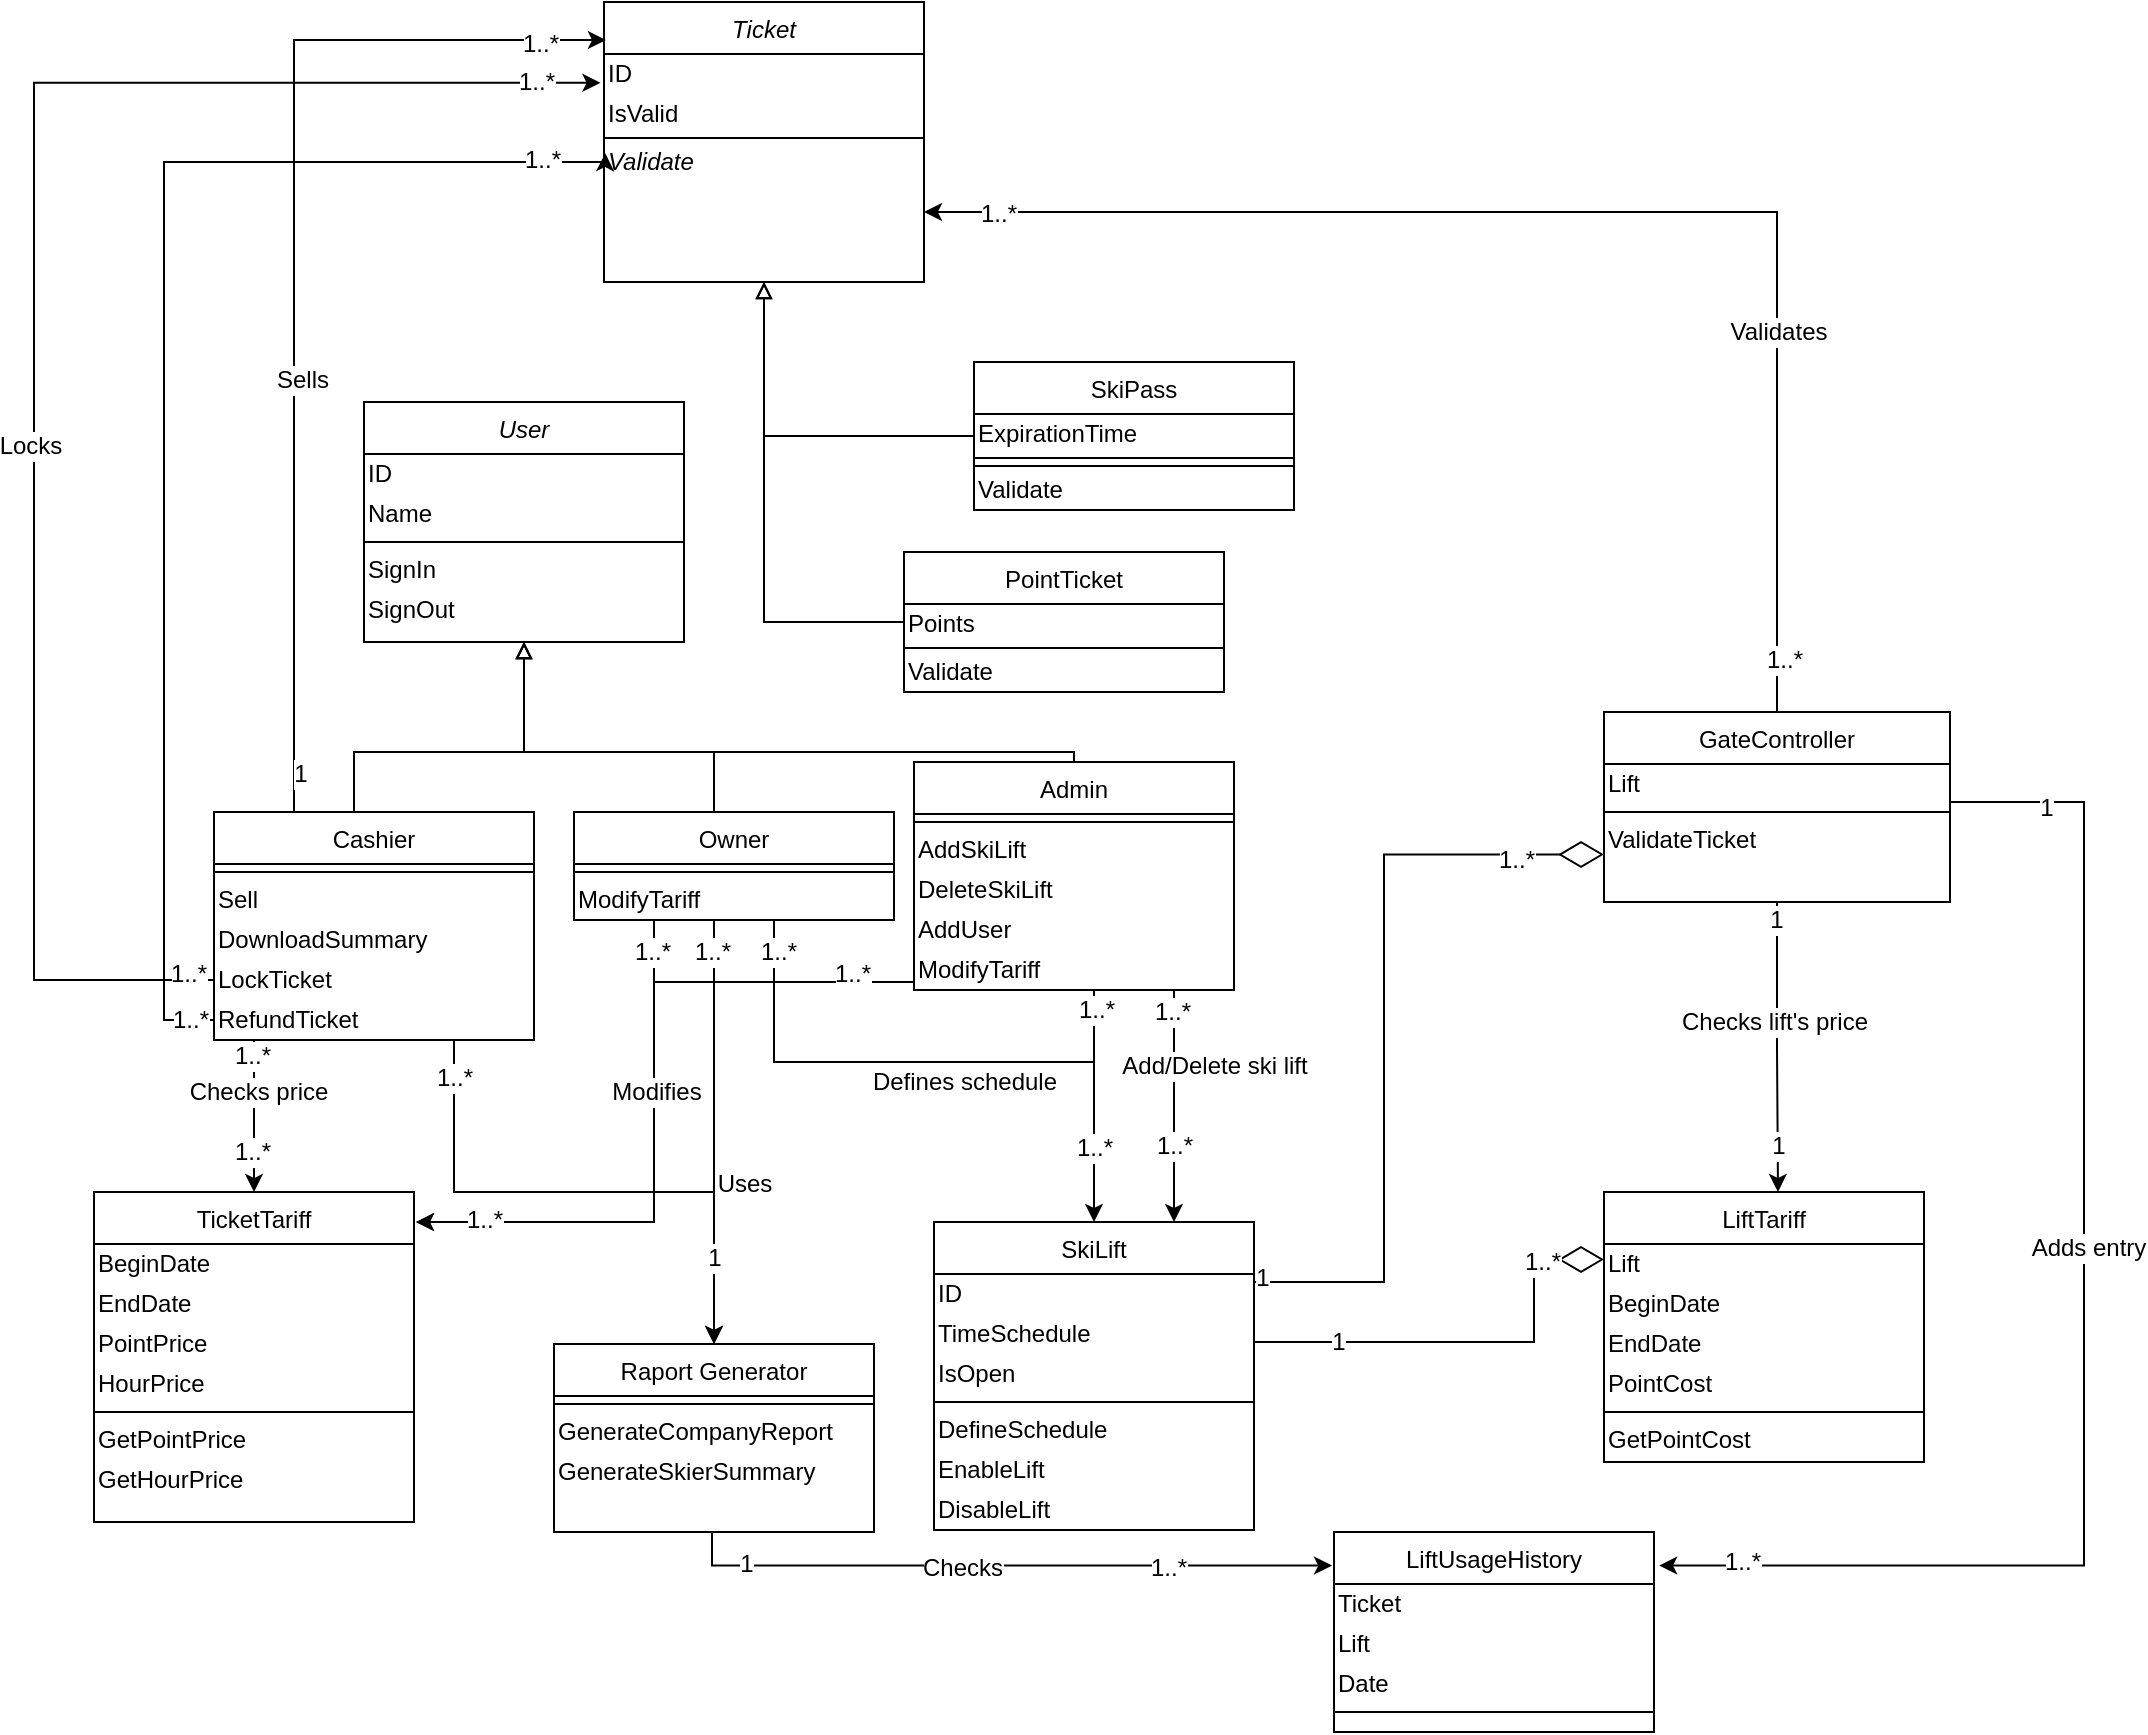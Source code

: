 <mxfile version="12.9.8" type="device"><diagram id="C5RBs43oDa-KdzZeNtuy" name="Page-1"><mxGraphModel dx="1038" dy="531" grid="1" gridSize="5" guides="1" tooltips="1" connect="1" arrows="1" fold="1" page="1" pageScale="1" pageWidth="1600" pageHeight="1200" math="0" shadow="0"><root><mxCell id="WIyWlLk6GJQsqaUBKTNV-0"/><mxCell id="WIyWlLk6GJQsqaUBKTNV-1" parent="WIyWlLk6GJQsqaUBKTNV-0"/><mxCell id="jYbBglgPCkEyPNZyDwEe-70" style="edgeStyle=orthogonalEdgeStyle;rounded=0;orthogonalLoop=1;jettySize=auto;html=1;endArrow=block;endFill=0;entryX=0.5;entryY=1;entryDx=0;entryDy=0;" parent="WIyWlLk6GJQsqaUBKTNV-1" source="jYbBglgPCkEyPNZyDwEe-11" target="jYbBglgPCkEyPNZyDwEe-9" edge="1"><mxGeometry relative="1" as="geometry"><mxPoint x="390" y="380" as="targetPoint"/><Array as="points"><mxPoint x="570" y="420"/><mxPoint x="295" y="420"/></Array></mxGeometry></mxCell><mxCell id="jYbBglgPCkEyPNZyDwEe-83" style="edgeStyle=orthogonalEdgeStyle;rounded=0;orthogonalLoop=1;jettySize=auto;html=1;exitX=0.5;exitY=1;exitDx=0;exitDy=0;endArrow=classic;endFill=1;entryX=0.5;entryY=0;entryDx=0;entryDy=0;" parent="WIyWlLk6GJQsqaUBKTNV-1" source="jYbBglgPCkEyPNZyDwEe-11" target="jYbBglgPCkEyPNZyDwEe-17" edge="1"><mxGeometry relative="1" as="geometry"><mxPoint x="535" y="620" as="targetPoint"/><Array as="points"><mxPoint x="580" y="539"/></Array></mxGeometry></mxCell><mxCell id="jYbBglgPCkEyPNZyDwEe-90" value="Defines schedule" style="text;html=1;align=center;verticalAlign=middle;resizable=0;points=[];labelBackgroundColor=#ffffff;" parent="jYbBglgPCkEyPNZyDwEe-83" vertex="1" connectable="0"><mxGeometry x="-0.219" y="1" relative="1" as="geometry"><mxPoint x="-66" y="7" as="offset"/></mxGeometry></mxCell><mxCell id="z7QwLuq35b2eJGtmOqpo-18" value="1..*" style="text;html=1;align=center;verticalAlign=middle;resizable=0;points=[];labelBackgroundColor=#ffffff;" parent="jYbBglgPCkEyPNZyDwEe-83" vertex="1" connectable="0"><mxGeometry x="0.416" relative="1" as="geometry"><mxPoint as="offset"/></mxGeometry></mxCell><mxCell id="ngGYj7ZDE7c-2ihibvwy-11" value="1..*" style="text;html=1;align=center;verticalAlign=middle;resizable=0;points=[];labelBackgroundColor=#ffffff;" vertex="1" connectable="0" parent="jYbBglgPCkEyPNZyDwEe-83"><mxGeometry x="-0.841" y="-10" relative="1" as="geometry"><mxPoint x="11" y="10" as="offset"/></mxGeometry></mxCell><mxCell id="jYbBglgPCkEyPNZyDwEe-69" style="edgeStyle=orthogonalEdgeStyle;rounded=0;orthogonalLoop=1;jettySize=auto;html=1;entryX=0.5;entryY=1;entryDx=0;entryDy=0;endArrow=block;endFill=0;" parent="WIyWlLk6GJQsqaUBKTNV-1" source="jYbBglgPCkEyPNZyDwEe-13" target="jYbBglgPCkEyPNZyDwEe-9" edge="1"><mxGeometry relative="1" as="geometry"><Array as="points"><mxPoint x="210" y="420"/><mxPoint x="295" y="420"/></Array></mxGeometry></mxCell><mxCell id="jYbBglgPCkEyPNZyDwEe-68" style="edgeStyle=orthogonalEdgeStyle;rounded=0;orthogonalLoop=1;jettySize=auto;html=1;entryX=0.5;entryY=1;entryDx=0;entryDy=0;endArrow=block;endFill=0;" parent="WIyWlLk6GJQsqaUBKTNV-1" source="jYbBglgPCkEyPNZyDwEe-15" target="jYbBglgPCkEyPNZyDwEe-9" edge="1"><mxGeometry relative="1" as="geometry"><Array as="points"><mxPoint x="390" y="420"/><mxPoint x="295" y="420"/></Array></mxGeometry></mxCell><mxCell id="jYbBglgPCkEyPNZyDwEe-74" style="edgeStyle=orthogonalEdgeStyle;rounded=0;orthogonalLoop=1;jettySize=auto;html=1;entryX=0.5;entryY=0;entryDx=0;entryDy=0;endArrow=classic;endFill=1;" parent="WIyWlLk6GJQsqaUBKTNV-1" source="jYbBglgPCkEyPNZyDwEe-15" target="jYbBglgPCkEyPNZyDwEe-7" edge="1"><mxGeometry relative="1" as="geometry"><Array as="points"><mxPoint x="390" y="580"/><mxPoint x="390" y="580"/></Array></mxGeometry></mxCell><mxCell id="jYbBglgPCkEyPNZyDwEe-75" value="Uses" style="text;html=1;align=center;verticalAlign=middle;resizable=0;points=[];labelBackgroundColor=#ffffff;" parent="jYbBglgPCkEyPNZyDwEe-74" vertex="1" connectable="0"><mxGeometry x="-0.317" relative="1" as="geometry"><mxPoint x="15" y="59" as="offset"/></mxGeometry></mxCell><mxCell id="ngGYj7ZDE7c-2ihibvwy-12" value="1..*" style="text;html=1;align=center;verticalAlign=middle;resizable=0;points=[];labelBackgroundColor=#ffffff;" vertex="1" connectable="0" parent="jYbBglgPCkEyPNZyDwEe-74"><mxGeometry x="-0.283" y="-60" relative="1" as="geometry"><mxPoint x="59" y="-60" as="offset"/></mxGeometry></mxCell><mxCell id="jYbBglgPCkEyPNZyDwEe-80" style="edgeStyle=orthogonalEdgeStyle;rounded=0;orthogonalLoop=1;jettySize=auto;html=1;endArrow=none;endFill=0;" parent="WIyWlLk6GJQsqaUBKTNV-1" source="jYbBglgPCkEyPNZyDwEe-15" edge="1"><mxGeometry relative="1" as="geometry"><Array as="points"><mxPoint x="420" y="575"/></Array><mxPoint x="580" y="575" as="targetPoint"/></mxGeometry></mxCell><mxCell id="z7QwLuq35b2eJGtmOqpo-15" value="1..*" style="text;html=1;align=center;verticalAlign=middle;resizable=0;points=[];labelBackgroundColor=#ffffff;" parent="jYbBglgPCkEyPNZyDwEe-80" vertex="1" connectable="0"><mxGeometry x="-0.862" y="2" relative="1" as="geometry"><mxPoint as="offset"/></mxGeometry></mxCell><mxCell id="jYbBglgPCkEyPNZyDwEe-92" style="edgeStyle=orthogonalEdgeStyle;rounded=0;orthogonalLoop=1;jettySize=auto;html=1;endArrow=classic;endFill=1;entryX=0.75;entryY=0;entryDx=0;entryDy=0;exitX=0.75;exitY=1;exitDx=0;exitDy=0;" parent="WIyWlLk6GJQsqaUBKTNV-1" source="z7QwLuq35b2eJGtmOqpo-54" target="jYbBglgPCkEyPNZyDwEe-17" edge="1"><mxGeometry relative="1" as="geometry"><mxPoint x="635" y="550" as="sourcePoint"/><mxPoint x="645" y="650" as="targetPoint"/><Array as="points"><mxPoint x="620" y="539"/></Array></mxGeometry></mxCell><mxCell id="jYbBglgPCkEyPNZyDwEe-93" value="Add/Delete ski lift" style="text;html=1;align=center;verticalAlign=middle;resizable=0;points=[];labelBackgroundColor=#ffffff;" parent="jYbBglgPCkEyPNZyDwEe-92" vertex="1" connectable="0"><mxGeometry x="-0.318" y="-3" relative="1" as="geometry"><mxPoint x="23" y="4.86" as="offset"/></mxGeometry></mxCell><mxCell id="z7QwLuq35b2eJGtmOqpo-19" value="1..*" style="text;html=1;align=center;verticalAlign=middle;resizable=0;points=[];labelBackgroundColor=#ffffff;" parent="jYbBglgPCkEyPNZyDwEe-92" vertex="1" connectable="0"><mxGeometry x="0.4" relative="1" as="geometry"><mxPoint as="offset"/></mxGeometry></mxCell><mxCell id="z7QwLuq35b2eJGtmOqpo-46" value="1..*" style="text;html=1;align=center;verticalAlign=middle;resizable=0;points=[];labelBackgroundColor=#ffffff;" parent="jYbBglgPCkEyPNZyDwEe-92" vertex="1" connectable="0"><mxGeometry x="-0.735" y="-1" relative="1" as="geometry"><mxPoint y="4" as="offset"/></mxGeometry></mxCell><mxCell id="z7QwLuq35b2eJGtmOqpo-37" style="edgeStyle=orthogonalEdgeStyle;rounded=0;orthogonalLoop=1;jettySize=auto;html=1;exitX=0.5;exitY=1;exitDx=0;exitDy=0;entryX=-0.006;entryY=0.168;entryDx=0;entryDy=0;entryPerimeter=0;" parent="WIyWlLk6GJQsqaUBKTNV-1" source="jYbBglgPCkEyPNZyDwEe-7" target="z7QwLuq35b2eJGtmOqpo-26" edge="1"><mxGeometry relative="1" as="geometry"><mxPoint x="389" y="809" as="targetPoint"/><Array as="points"><mxPoint x="389" y="827"/></Array></mxGeometry></mxCell><mxCell id="z7QwLuq35b2eJGtmOqpo-38" value="1" style="text;html=1;align=center;verticalAlign=middle;resizable=0;points=[];labelBackgroundColor=#ffffff;" parent="z7QwLuq35b2eJGtmOqpo-37" vertex="1" connectable="0"><mxGeometry x="-0.789" y="1" relative="1" as="geometry"><mxPoint as="offset"/></mxGeometry></mxCell><mxCell id="z7QwLuq35b2eJGtmOqpo-39" value="1..*" style="text;html=1;align=center;verticalAlign=middle;resizable=0;points=[];labelBackgroundColor=#ffffff;" parent="z7QwLuq35b2eJGtmOqpo-37" vertex="1" connectable="0"><mxGeometry x="0.497" y="-1" relative="1" as="geometry"><mxPoint as="offset"/></mxGeometry></mxCell><mxCell id="z7QwLuq35b2eJGtmOqpo-40" value="Checks" style="text;html=1;align=center;verticalAlign=middle;resizable=0;points=[];labelBackgroundColor=#ffffff;" parent="z7QwLuq35b2eJGtmOqpo-37" vertex="1" connectable="0"><mxGeometry x="-0.131" y="-1" relative="1" as="geometry"><mxPoint as="offset"/></mxGeometry></mxCell><mxCell id="PhKFy4bMk8W5h-X8-FNo-47" style="edgeStyle=orthogonalEdgeStyle;rounded=0;orthogonalLoop=1;jettySize=auto;html=1;entryX=0;entryY=0.25;entryDx=0;entryDy=0;endArrow=diamondThin;endFill=0;endSize=20;strokeWidth=1;jumpSize=6;" parent="WIyWlLk6GJQsqaUBKTNV-1" source="jYbBglgPCkEyPNZyDwEe-17" target="PhKFy4bMk8W5h-X8-FNo-13" edge="1"><mxGeometry relative="1" as="geometry"><Array as="points"><mxPoint x="800" y="715"/><mxPoint x="800" y="674"/></Array></mxGeometry></mxCell><mxCell id="z7QwLuq35b2eJGtmOqpo-4" value="1" style="text;html=1;align=center;verticalAlign=middle;resizable=0;points=[];labelBackgroundColor=#ffffff;" parent="PhKFy4bMk8W5h-X8-FNo-47" vertex="1" connectable="0"><mxGeometry x="-0.618" relative="1" as="geometry"><mxPoint as="offset"/></mxGeometry></mxCell><mxCell id="z7QwLuq35b2eJGtmOqpo-5" value="1..*" style="text;html=1;align=center;verticalAlign=middle;resizable=0;points=[];labelBackgroundColor=#ffffff;" parent="PhKFy4bMk8W5h-X8-FNo-47" vertex="1" connectable="0"><mxGeometry x="0.711" y="-1" relative="1" as="geometry"><mxPoint as="offset"/></mxGeometry></mxCell><mxCell id="jYbBglgPCkEyPNZyDwEe-9" value="User" style="swimlane;fontStyle=2;align=center;verticalAlign=top;childLayout=stackLayout;horizontal=1;startSize=26;horizontalStack=0;resizeParent=1;resizeLast=0;collapsible=1;marginBottom=0;rounded=0;shadow=0;strokeWidth=1;" parent="WIyWlLk6GJQsqaUBKTNV-1" vertex="1"><mxGeometry x="215" y="245" width="160" height="120" as="geometry"><mxRectangle x="215" y="245" width="160" height="26" as="alternateBounds"/></mxGeometry></mxCell><mxCell id="jYbBglgPCkEyPNZyDwEe-55" value="ID" style="text;html=1;align=left;verticalAlign=middle;resizable=0;points=[];autosize=1;" parent="jYbBglgPCkEyPNZyDwEe-9" vertex="1"><mxGeometry y="26" width="160" height="20" as="geometry"/></mxCell><mxCell id="jYbBglgPCkEyPNZyDwEe-56" value="&lt;div&gt;&lt;span&gt;Name&lt;/span&gt;&lt;/div&gt;" style="text;html=1;align=left;verticalAlign=middle;resizable=0;points=[];autosize=1;" parent="jYbBglgPCkEyPNZyDwEe-9" vertex="1"><mxGeometry y="46" width="160" height="20" as="geometry"/></mxCell><mxCell id="jYbBglgPCkEyPNZyDwEe-10" value="" style="line;html=1;strokeWidth=1;align=left;verticalAlign=middle;spacingTop=-1;spacingLeft=3;spacingRight=3;rotatable=0;labelPosition=right;points=[];portConstraint=eastwest;" parent="jYbBglgPCkEyPNZyDwEe-9" vertex="1"><mxGeometry y="66" width="160" height="8" as="geometry"/></mxCell><mxCell id="jYbBglgPCkEyPNZyDwEe-57" value="SignIn" style="text;html=1;align=left;verticalAlign=middle;resizable=0;points=[];autosize=1;" parent="jYbBglgPCkEyPNZyDwEe-9" vertex="1"><mxGeometry y="74" width="160" height="20" as="geometry"/></mxCell><mxCell id="jYbBglgPCkEyPNZyDwEe-58" value="SignOut" style="text;html=1;align=left;verticalAlign=middle;resizable=0;points=[];autosize=1;" parent="jYbBglgPCkEyPNZyDwEe-9" vertex="1"><mxGeometry y="94" width="160" height="20" as="geometry"/></mxCell><mxCell id="jYbBglgPCkEyPNZyDwEe-1" value="Ticket" style="swimlane;fontStyle=2;align=center;verticalAlign=top;childLayout=stackLayout;horizontal=1;startSize=26;horizontalStack=0;resizeParent=1;resizeLast=0;collapsible=1;marginBottom=0;rounded=0;shadow=0;strokeWidth=1;" parent="WIyWlLk6GJQsqaUBKTNV-1" vertex="1"><mxGeometry x="335" y="45" width="160" height="140" as="geometry"><mxRectangle x="230" y="140" width="160" height="26" as="alternateBounds"/></mxGeometry></mxCell><mxCell id="jYbBglgPCkEyPNZyDwEe-26" value="ID" style="text;html=1;align=left;verticalAlign=middle;resizable=0;points=[];autosize=1;" parent="jYbBglgPCkEyPNZyDwEe-1" vertex="1"><mxGeometry y="26" width="160" height="20" as="geometry"/></mxCell><mxCell id="jYbBglgPCkEyPNZyDwEe-27" value="IsValid" style="text;html=1;align=left;verticalAlign=middle;resizable=0;points=[];autosize=1;" parent="jYbBglgPCkEyPNZyDwEe-1" vertex="1"><mxGeometry y="46" width="160" height="20" as="geometry"/></mxCell><mxCell id="jYbBglgPCkEyPNZyDwEe-5" value="" style="line;html=1;strokeWidth=1;align=left;verticalAlign=middle;spacingTop=-1;spacingLeft=3;spacingRight=3;rotatable=0;labelPosition=right;points=[];portConstraint=eastwest;" parent="jYbBglgPCkEyPNZyDwEe-1" vertex="1"><mxGeometry y="66" width="160" height="4" as="geometry"/></mxCell><mxCell id="jYbBglgPCkEyPNZyDwEe-31" value="&lt;i&gt;Validate&lt;/i&gt;" style="text;html=1;align=left;verticalAlign=middle;resizable=0;points=[];autosize=1;" parent="jYbBglgPCkEyPNZyDwEe-1" vertex="1"><mxGeometry y="70" width="160" height="20" as="geometry"/></mxCell><mxCell id="jYbBglgPCkEyPNZyDwEe-15" value="Owner" style="swimlane;fontStyle=0;align=center;verticalAlign=top;childLayout=stackLayout;horizontal=1;startSize=26;horizontalStack=0;resizeParent=1;resizeLast=0;collapsible=1;marginBottom=0;rounded=0;shadow=0;strokeWidth=1;" parent="WIyWlLk6GJQsqaUBKTNV-1" vertex="1"><mxGeometry x="320" y="450" width="160" height="54" as="geometry"><mxRectangle x="230" y="140" width="160" height="26" as="alternateBounds"/></mxGeometry></mxCell><mxCell id="jYbBglgPCkEyPNZyDwEe-16" value="" style="line;html=1;strokeWidth=1;align=left;verticalAlign=middle;spacingTop=-1;spacingLeft=3;spacingRight=3;rotatable=0;labelPosition=right;points=[];portConstraint=eastwest;" parent="jYbBglgPCkEyPNZyDwEe-15" vertex="1"><mxGeometry y="26" width="160" height="8" as="geometry"/></mxCell><mxCell id="z7QwLuq35b2eJGtmOqpo-57" value="&lt;div&gt;ModifyTariff&lt;/div&gt;" style="text;html=1;strokeColor=none;fillColor=none;align=left;verticalAlign=middle;whiteSpace=wrap;rounded=0;labelBackgroundColor=#ffffff;" parent="jYbBglgPCkEyPNZyDwEe-15" vertex="1"><mxGeometry y="34" width="160" height="20" as="geometry"/></mxCell><mxCell id="PhKFy4bMk8W5h-X8-FNo-57" style="edgeStyle=orthogonalEdgeStyle;rounded=0;jumpSize=6;orthogonalLoop=1;jettySize=auto;html=1;entryX=0.5;entryY=0;entryDx=0;entryDy=0;endArrow=classic;endFill=1;endSize=6;strokeWidth=1;" parent="WIyWlLk6GJQsqaUBKTNV-1" source="jYbBglgPCkEyPNZyDwEe-13" target="PhKFy4bMk8W5h-X8-FNo-49" edge="1"><mxGeometry relative="1" as="geometry"><Array as="points"><mxPoint x="160" y="600"/><mxPoint x="160" y="600"/></Array></mxGeometry></mxCell><mxCell id="PhKFy4bMk8W5h-X8-FNo-58" value="Checks price" style="text;html=1;align=center;verticalAlign=middle;resizable=0;points=[];labelBackgroundColor=#ffffff;" parent="PhKFy4bMk8W5h-X8-FNo-57" vertex="1" connectable="0"><mxGeometry x="-0.327" y="2" relative="1" as="geometry"><mxPoint as="offset"/></mxGeometry></mxCell><mxCell id="z7QwLuq35b2eJGtmOqpo-13" value="1..*" style="text;html=1;align=center;verticalAlign=middle;resizable=0;points=[];labelBackgroundColor=#ffffff;" parent="PhKFy4bMk8W5h-X8-FNo-57" vertex="1" connectable="0"><mxGeometry x="-0.727" y="-3" relative="1" as="geometry"><mxPoint x="2" y="-3" as="offset"/></mxGeometry></mxCell><mxCell id="z7QwLuq35b2eJGtmOqpo-14" value="1..*" style="text;html=1;align=center;verticalAlign=middle;resizable=0;points=[];labelBackgroundColor=#ffffff;" parent="PhKFy4bMk8W5h-X8-FNo-57" vertex="1" connectable="0"><mxGeometry x="0.709" y="-1" relative="1" as="geometry"><mxPoint y="-9" as="offset"/></mxGeometry></mxCell><mxCell id="PhKFy4bMk8W5h-X8-FNo-23" style="edgeStyle=orthogonalEdgeStyle;rounded=0;orthogonalLoop=1;jettySize=auto;html=1;entryX=0.5;entryY=1;entryDx=0;entryDy=0;endArrow=block;endFill=0;" parent="WIyWlLk6GJQsqaUBKTNV-1" source="jYbBglgPCkEyPNZyDwEe-36" target="jYbBglgPCkEyPNZyDwEe-1" edge="1"><mxGeometry relative="1" as="geometry"><Array as="points"><mxPoint x="415" y="355"/></Array></mxGeometry></mxCell><mxCell id="jYbBglgPCkEyPNZyDwEe-36" value="PointTicket" style="swimlane;fontStyle=0;align=center;verticalAlign=top;childLayout=stackLayout;horizontal=1;startSize=26;horizontalStack=0;resizeParent=1;resizeLast=0;collapsible=1;marginBottom=0;rounded=0;shadow=0;strokeWidth=1;" parent="WIyWlLk6GJQsqaUBKTNV-1" vertex="1"><mxGeometry x="485" y="320" width="160" height="70" as="geometry"><mxRectangle x="230" y="140" width="160" height="26" as="alternateBounds"/></mxGeometry></mxCell><mxCell id="jYbBglgPCkEyPNZyDwEe-49" value="Points" style="text;html=1;align=left;verticalAlign=middle;resizable=0;points=[];autosize=1;" parent="jYbBglgPCkEyPNZyDwEe-36" vertex="1"><mxGeometry y="26" width="160" height="20" as="geometry"/></mxCell><mxCell id="jYbBglgPCkEyPNZyDwEe-40" value="" style="line;html=1;strokeWidth=1;align=left;verticalAlign=middle;spacingTop=-1;spacingLeft=3;spacingRight=3;rotatable=0;labelPosition=right;points=[];portConstraint=eastwest;" parent="jYbBglgPCkEyPNZyDwEe-36" vertex="1"><mxGeometry y="46" width="160" height="4" as="geometry"/></mxCell><mxCell id="jYbBglgPCkEyPNZyDwEe-50" value="Validate" style="text;html=1;align=left;verticalAlign=middle;resizable=0;points=[];autosize=1;" parent="jYbBglgPCkEyPNZyDwEe-36" vertex="1"><mxGeometry y="50" width="160" height="20" as="geometry"/></mxCell><mxCell id="PhKFy4bMk8W5h-X8-FNo-22" style="edgeStyle=orthogonalEdgeStyle;rounded=0;orthogonalLoop=1;jettySize=auto;html=1;entryX=0.5;entryY=1;entryDx=0;entryDy=0;endArrow=block;endFill=0;" parent="WIyWlLk6GJQsqaUBKTNV-1" source="jYbBglgPCkEyPNZyDwEe-43" target="jYbBglgPCkEyPNZyDwEe-1" edge="1"><mxGeometry relative="1" as="geometry"/></mxCell><mxCell id="jYbBglgPCkEyPNZyDwEe-43" value="SkiPass" style="swimlane;fontStyle=0;align=center;verticalAlign=top;childLayout=stackLayout;horizontal=1;startSize=26;horizontalStack=0;resizeParent=1;resizeLast=0;collapsible=1;marginBottom=0;rounded=0;shadow=0;strokeWidth=1;" parent="WIyWlLk6GJQsqaUBKTNV-1" vertex="1"><mxGeometry x="520" y="225" width="160" height="74" as="geometry"><mxRectangle x="230" y="140" width="160" height="26" as="alternateBounds"/></mxGeometry></mxCell><mxCell id="jYbBglgPCkEyPNZyDwEe-46" value="ExpirationTime" style="text;html=1;align=left;verticalAlign=middle;resizable=0;points=[];autosize=1;" parent="jYbBglgPCkEyPNZyDwEe-43" vertex="1"><mxGeometry y="26" width="160" height="20" as="geometry"/></mxCell><mxCell id="PhKFy4bMk8W5h-X8-FNo-3" value="" style="line;html=1;strokeWidth=1;align=left;verticalAlign=middle;spacingTop=-1;spacingLeft=3;spacingRight=3;rotatable=0;labelPosition=right;points=[];portConstraint=eastwest;" parent="jYbBglgPCkEyPNZyDwEe-43" vertex="1"><mxGeometry y="46" width="160" height="4" as="geometry"/></mxCell><mxCell id="jYbBglgPCkEyPNZyDwEe-47" value="" style="line;html=1;strokeWidth=1;align=left;verticalAlign=middle;spacingTop=-1;spacingLeft=3;spacingRight=3;rotatable=0;labelPosition=right;points=[];portConstraint=eastwest;" parent="jYbBglgPCkEyPNZyDwEe-43" vertex="1"><mxGeometry y="50" width="160" height="4" as="geometry"/></mxCell><mxCell id="jYbBglgPCkEyPNZyDwEe-48" value="Validate" style="text;html=1;align=left;verticalAlign=middle;resizable=0;points=[];autosize=1;" parent="jYbBglgPCkEyPNZyDwEe-43" vertex="1"><mxGeometry y="54" width="160" height="20" as="geometry"/></mxCell><mxCell id="PhKFy4bMk8W5h-X8-FNo-36" style="edgeStyle=orthogonalEdgeStyle;rounded=0;orthogonalLoop=1;jettySize=auto;html=1;entryX=1;entryY=0.75;entryDx=0;entryDy=0;endArrow=classic;endFill=1;" parent="WIyWlLk6GJQsqaUBKTNV-1" source="PhKFy4bMk8W5h-X8-FNo-24" target="jYbBglgPCkEyPNZyDwEe-1" edge="1"><mxGeometry relative="1" as="geometry"><Array as="points"><mxPoint x="921" y="150"/></Array></mxGeometry></mxCell><mxCell id="PhKFy4bMk8W5h-X8-FNo-39" value="Validates" style="text;html=1;align=center;verticalAlign=middle;resizable=0;points=[];labelBackgroundColor=#ffffff;" parent="PhKFy4bMk8W5h-X8-FNo-36" vertex="1" connectable="0"><mxGeometry x="-0.439" relative="1" as="geometry"><mxPoint as="offset"/></mxGeometry></mxCell><mxCell id="z7QwLuq35b2eJGtmOqpo-11" value="1..*" style="text;html=1;align=center;verticalAlign=middle;resizable=0;points=[];labelBackgroundColor=#ffffff;" parent="PhKFy4bMk8W5h-X8-FNo-36" vertex="1" connectable="0"><mxGeometry x="0.891" y="1" relative="1" as="geometry"><mxPoint as="offset"/></mxGeometry></mxCell><mxCell id="z7QwLuq35b2eJGtmOqpo-12" value="1..*" style="text;html=1;align=center;verticalAlign=middle;resizable=0;points=[];labelBackgroundColor=#ffffff;" parent="PhKFy4bMk8W5h-X8-FNo-36" vertex="1" connectable="0"><mxGeometry x="-0.923" y="-2" relative="1" as="geometry"><mxPoint x="1" as="offset"/></mxGeometry></mxCell><mxCell id="PhKFy4bMk8W5h-X8-FNo-42" style="edgeStyle=orthogonalEdgeStyle;rounded=0;orthogonalLoop=1;jettySize=auto;html=1;entryX=0;entryY=0.75;entryDx=0;entryDy=0;endArrow=diamondThin;endFill=0;strokeWidth=1;endSize=20;exitX=1;exitY=0.125;exitDx=0;exitDy=0;exitPerimeter=0;" parent="WIyWlLk6GJQsqaUBKTNV-1" source="jYbBglgPCkEyPNZyDwEe-17" target="PhKFy4bMk8W5h-X8-FNo-24" edge="1"><mxGeometry relative="1" as="geometry"><mxPoint x="695" y="665" as="sourcePoint"/><Array as="points"><mxPoint x="660" y="685"/><mxPoint x="725" y="685"/><mxPoint x="725" y="471"/></Array></mxGeometry></mxCell><mxCell id="z7QwLuq35b2eJGtmOqpo-6" value="1" style="text;html=1;align=center;verticalAlign=middle;resizable=0;points=[];labelBackgroundColor=#ffffff;" parent="PhKFy4bMk8W5h-X8-FNo-42" vertex="1" connectable="0"><mxGeometry x="-0.931" y="2" relative="1" as="geometry"><mxPoint as="offset"/></mxGeometry></mxCell><mxCell id="z7QwLuq35b2eJGtmOqpo-7" value="1..*" style="text;html=1;align=center;verticalAlign=middle;resizable=0;points=[];labelBackgroundColor=#ffffff;" parent="PhKFy4bMk8W5h-X8-FNo-42" vertex="1" connectable="0"><mxGeometry x="0.781" y="-2" relative="1" as="geometry"><mxPoint as="offset"/></mxGeometry></mxCell><mxCell id="PhKFy4bMk8W5h-X8-FNo-46" style="edgeStyle=orthogonalEdgeStyle;rounded=0;orthogonalLoop=1;jettySize=auto;html=1;endArrow=classic;endFill=1;endSize=6;strokeWidth=1;exitX=0.5;exitY=1;exitDx=0;exitDy=0;" parent="WIyWlLk6GJQsqaUBKTNV-1" source="PhKFy4bMk8W5h-X8-FNo-24" edge="1"><mxGeometry relative="1" as="geometry"><mxPoint x="922" y="640" as="targetPoint"/><Array as="points"><mxPoint x="922" y="568"/><mxPoint x="922" y="600"/></Array></mxGeometry></mxCell><mxCell id="PhKFy4bMk8W5h-X8-FNo-48" value="Checks lift's price" style="text;html=1;align=center;verticalAlign=middle;resizable=0;points=[];labelBackgroundColor=#ffffff;" parent="PhKFy4bMk8W5h-X8-FNo-46" vertex="1" connectable="0"><mxGeometry x="-0.176" y="-2" relative="1" as="geometry"><mxPoint as="offset"/></mxGeometry></mxCell><mxCell id="z7QwLuq35b2eJGtmOqpo-8" value="1" style="text;html=1;align=center;verticalAlign=middle;resizable=0;points=[];labelBackgroundColor=#ffffff;" parent="PhKFy4bMk8W5h-X8-FNo-46" vertex="1" connectable="0"><mxGeometry x="-0.882" y="-1" relative="1" as="geometry"><mxPoint as="offset"/></mxGeometry></mxCell><mxCell id="z7QwLuq35b2eJGtmOqpo-9" value="1" style="text;html=1;align=center;verticalAlign=middle;resizable=0;points=[];labelBackgroundColor=#ffffff;" parent="PhKFy4bMk8W5h-X8-FNo-46" vertex="1" connectable="0"><mxGeometry x="0.681" relative="1" as="geometry"><mxPoint as="offset"/></mxGeometry></mxCell><mxCell id="PhKFy4bMk8W5h-X8-FNo-49" value="TicketTariff" style="swimlane;fontStyle=0;align=center;verticalAlign=top;childLayout=stackLayout;horizontal=1;startSize=26;horizontalStack=0;resizeParent=1;resizeLast=0;collapsible=1;marginBottom=0;rounded=0;shadow=0;strokeWidth=1;" parent="WIyWlLk6GJQsqaUBKTNV-1" vertex="1"><mxGeometry x="80" y="640" width="160" height="165" as="geometry"><mxRectangle x="230" y="140" width="160" height="26" as="alternateBounds"/></mxGeometry></mxCell><mxCell id="PhKFy4bMk8W5h-X8-FNo-51" value="&lt;div align=&quot;left&quot;&gt;BeginDate&lt;/div&gt;" style="text;html=1;align=left;verticalAlign=middle;resizable=0;points=[];autosize=1;" parent="PhKFy4bMk8W5h-X8-FNo-49" vertex="1"><mxGeometry y="26" width="160" height="20" as="geometry"/></mxCell><mxCell id="PhKFy4bMk8W5h-X8-FNo-52" value="EndDate" style="text;html=1;align=left;verticalAlign=middle;resizable=0;points=[];autosize=1;" parent="PhKFy4bMk8W5h-X8-FNo-49" vertex="1"><mxGeometry y="46" width="160" height="20" as="geometry"/></mxCell><mxCell id="PhKFy4bMk8W5h-X8-FNo-53" value="PointPrice" style="text;html=1;align=left;verticalAlign=middle;resizable=0;points=[];autosize=1;" parent="PhKFy4bMk8W5h-X8-FNo-49" vertex="1"><mxGeometry y="66" width="160" height="20" as="geometry"/></mxCell><mxCell id="PhKFy4bMk8W5h-X8-FNo-56" value="HourPrice" style="text;html=1;align=left;verticalAlign=middle;resizable=0;points=[];autosize=1;" parent="PhKFy4bMk8W5h-X8-FNo-49" vertex="1"><mxGeometry y="86" width="160" height="20" as="geometry"/></mxCell><mxCell id="PhKFy4bMk8W5h-X8-FNo-54" value="" style="line;html=1;strokeWidth=1;align=left;verticalAlign=middle;spacingTop=-1;spacingLeft=3;spacingRight=3;rotatable=0;labelPosition=right;points=[];portConstraint=eastwest;" parent="PhKFy4bMk8W5h-X8-FNo-49" vertex="1"><mxGeometry y="106" width="160" height="8" as="geometry"/></mxCell><mxCell id="PhKFy4bMk8W5h-X8-FNo-55" value="GetPointPrice" style="text;html=1;align=left;verticalAlign=middle;resizable=0;points=[];autosize=1;" parent="PhKFy4bMk8W5h-X8-FNo-49" vertex="1"><mxGeometry y="114" width="160" height="20" as="geometry"/></mxCell><mxCell id="PhKFy4bMk8W5h-X8-FNo-59" value="GetHourPrice" style="text;html=1;align=left;verticalAlign=middle;resizable=0;points=[];autosize=1;" parent="PhKFy4bMk8W5h-X8-FNo-49" vertex="1"><mxGeometry y="134" width="160" height="20" as="geometry"/></mxCell><mxCell id="z7QwLuq35b2eJGtmOqpo-41" style="edgeStyle=orthogonalEdgeStyle;rounded=0;orthogonalLoop=1;jettySize=auto;html=1;entryX=1.016;entryY=0.168;entryDx=0;entryDy=0;entryPerimeter=0;" parent="WIyWlLk6GJQsqaUBKTNV-1" source="PhKFy4bMk8W5h-X8-FNo-24" target="z7QwLuq35b2eJGtmOqpo-26" edge="1"><mxGeometry relative="1" as="geometry"><Array as="points"><mxPoint x="1075" y="445"/><mxPoint x="1075" y="827"/></Array></mxGeometry></mxCell><mxCell id="z7QwLuq35b2eJGtmOqpo-42" value="Adds entry" style="text;html=1;align=center;verticalAlign=middle;resizable=0;points=[];labelBackgroundColor=#ffffff;" parent="z7QwLuq35b2eJGtmOqpo-41" vertex="1" connectable="0"><mxGeometry x="-0.124" y="2" relative="1" as="geometry"><mxPoint as="offset"/></mxGeometry></mxCell><mxCell id="z7QwLuq35b2eJGtmOqpo-43" value="1" style="text;html=1;align=center;verticalAlign=middle;resizable=0;points=[];labelBackgroundColor=#ffffff;" parent="z7QwLuq35b2eJGtmOqpo-41" vertex="1" connectable="0"><mxGeometry x="-0.856" y="-3" relative="1" as="geometry"><mxPoint as="offset"/></mxGeometry></mxCell><mxCell id="z7QwLuq35b2eJGtmOqpo-44" value="1..*" style="text;html=1;align=center;verticalAlign=middle;resizable=0;points=[];labelBackgroundColor=#ffffff;" parent="z7QwLuq35b2eJGtmOqpo-41" vertex="1" connectable="0"><mxGeometry x="0.875" y="-2" relative="1" as="geometry"><mxPoint as="offset"/></mxGeometry></mxCell><mxCell id="PhKFy4bMk8W5h-X8-FNo-24" value="GateController" style="swimlane;fontStyle=0;align=center;verticalAlign=top;childLayout=stackLayout;horizontal=1;startSize=26;horizontalStack=0;resizeParent=1;resizeLast=0;collapsible=1;marginBottom=0;rounded=0;shadow=0;strokeWidth=1;" parent="WIyWlLk6GJQsqaUBKTNV-1" vertex="1"><mxGeometry x="835" y="400" width="173" height="95" as="geometry"><mxRectangle x="230" y="140" width="160" height="26" as="alternateBounds"/></mxGeometry></mxCell><mxCell id="PhKFy4bMk8W5h-X8-FNo-40" value="Lift" style="text;html=1;align=left;verticalAlign=middle;resizable=0;points=[];autosize=1;" parent="PhKFy4bMk8W5h-X8-FNo-24" vertex="1"><mxGeometry y="26" width="173" height="20" as="geometry"/></mxCell><mxCell id="PhKFy4bMk8W5h-X8-FNo-29" value="" style="line;html=1;strokeWidth=1;align=left;verticalAlign=middle;spacingTop=-1;spacingLeft=3;spacingRight=3;rotatable=0;labelPosition=right;points=[];portConstraint=eastwest;" parent="PhKFy4bMk8W5h-X8-FNo-24" vertex="1"><mxGeometry y="46" width="173" height="8" as="geometry"/></mxCell><mxCell id="PhKFy4bMk8W5h-X8-FNo-31" value="ValidateTicket" style="text;html=1;align=left;verticalAlign=middle;resizable=0;points=[];autosize=1;" parent="PhKFy4bMk8W5h-X8-FNo-24" vertex="1"><mxGeometry y="54" width="173" height="20" as="geometry"/></mxCell><mxCell id="PhKFy4bMk8W5h-X8-FNo-13" value="LiftTariff" style="swimlane;fontStyle=0;align=center;verticalAlign=top;childLayout=stackLayout;horizontal=1;startSize=26;horizontalStack=0;resizeParent=1;resizeLast=0;collapsible=1;marginBottom=0;rounded=0;shadow=0;strokeWidth=1;" parent="WIyWlLk6GJQsqaUBKTNV-1" vertex="1"><mxGeometry x="835" y="640" width="160" height="135" as="geometry"><mxRectangle x="230" y="140" width="160" height="26" as="alternateBounds"/></mxGeometry></mxCell><mxCell id="PhKFy4bMk8W5h-X8-FNo-15" value="Lift" style="text;html=1;align=left;verticalAlign=middle;resizable=0;points=[];autosize=1;" parent="PhKFy4bMk8W5h-X8-FNo-13" vertex="1"><mxGeometry y="26" width="160" height="20" as="geometry"/></mxCell><mxCell id="PhKFy4bMk8W5h-X8-FNo-17" value="&lt;div align=&quot;left&quot;&gt;BeginDate&lt;/div&gt;" style="text;html=1;align=left;verticalAlign=middle;resizable=0;points=[];autosize=1;" parent="PhKFy4bMk8W5h-X8-FNo-13" vertex="1"><mxGeometry y="46" width="160" height="20" as="geometry"/></mxCell><mxCell id="PhKFy4bMk8W5h-X8-FNo-18" value="EndDate" style="text;html=1;align=left;verticalAlign=middle;resizable=0;points=[];autosize=1;" parent="PhKFy4bMk8W5h-X8-FNo-13" vertex="1"><mxGeometry y="66" width="160" height="20" as="geometry"/></mxCell><mxCell id="PhKFy4bMk8W5h-X8-FNo-16" value="PointCost" style="text;html=1;align=left;verticalAlign=middle;resizable=0;points=[];autosize=1;" parent="PhKFy4bMk8W5h-X8-FNo-13" vertex="1"><mxGeometry y="86" width="160" height="20" as="geometry"/></mxCell><mxCell id="PhKFy4bMk8W5h-X8-FNo-14" value="" style="line;html=1;strokeWidth=1;align=left;verticalAlign=middle;spacingTop=-1;spacingLeft=3;spacingRight=3;rotatable=0;labelPosition=right;points=[];portConstraint=eastwest;" parent="PhKFy4bMk8W5h-X8-FNo-13" vertex="1"><mxGeometry y="106" width="160" height="8" as="geometry"/></mxCell><mxCell id="PhKFy4bMk8W5h-X8-FNo-20" value="GetPointCost" style="text;html=1;align=left;verticalAlign=middle;resizable=0;points=[];autosize=1;" parent="PhKFy4bMk8W5h-X8-FNo-13" vertex="1"><mxGeometry y="114" width="160" height="20" as="geometry"/></mxCell><mxCell id="z7QwLuq35b2eJGtmOqpo-47" style="edgeStyle=orthogonalEdgeStyle;rounded=0;orthogonalLoop=1;jettySize=auto;html=1;entryX=0.006;entryY=0.136;entryDx=0;entryDy=0;entryPerimeter=0;" parent="WIyWlLk6GJQsqaUBKTNV-1" source="jYbBglgPCkEyPNZyDwEe-13" target="jYbBglgPCkEyPNZyDwEe-1" edge="1"><mxGeometry relative="1" as="geometry"><Array as="points"><mxPoint x="180" y="64"/></Array></mxGeometry></mxCell><mxCell id="z7QwLuq35b2eJGtmOqpo-48" value="Sells" style="text;html=1;align=center;verticalAlign=middle;resizable=0;points=[];labelBackgroundColor=#ffffff;" parent="z7QwLuq35b2eJGtmOqpo-47" vertex="1" connectable="0"><mxGeometry x="-0.203" y="-4" relative="1" as="geometry"><mxPoint as="offset"/></mxGeometry></mxCell><mxCell id="z7QwLuq35b2eJGtmOqpo-49" value="1" style="text;html=1;align=center;verticalAlign=middle;resizable=0;points=[];labelBackgroundColor=#ffffff;" parent="z7QwLuq35b2eJGtmOqpo-47" vertex="1" connectable="0"><mxGeometry x="-0.93" y="-3" relative="1" as="geometry"><mxPoint as="offset"/></mxGeometry></mxCell><mxCell id="z7QwLuq35b2eJGtmOqpo-50" value="1..*" style="text;html=1;align=center;verticalAlign=middle;resizable=0;points=[];labelBackgroundColor=#ffffff;" parent="z7QwLuq35b2eJGtmOqpo-47" vertex="1" connectable="0"><mxGeometry x="0.878" y="-2" relative="1" as="geometry"><mxPoint as="offset"/></mxGeometry></mxCell><mxCell id="ngGYj7ZDE7c-2ihibvwy-1" style="edgeStyle=orthogonalEdgeStyle;rounded=0;orthogonalLoop=1;jettySize=auto;html=1;endArrow=classic;endFill=1;entryX=0.004;entryY=0.28;entryDx=0;entryDy=0;entryPerimeter=0;exitX=0;exitY=0.5;exitDx=0;exitDy=0;" edge="1" parent="WIyWlLk6GJQsqaUBKTNV-1" source="z7QwLuq35b2eJGtmOqpo-52" target="jYbBglgPCkEyPNZyDwEe-31"><mxGeometry relative="1" as="geometry"><mxPoint x="165" y="125" as="targetPoint"/><mxPoint x="120" y="580" as="sourcePoint"/><Array as="points"><mxPoint x="115" y="554"/><mxPoint x="115" y="125"/><mxPoint x="336" y="125"/></Array></mxGeometry></mxCell><mxCell id="ngGYj7ZDE7c-2ihibvwy-2" value="1..*" style="text;html=1;align=center;verticalAlign=middle;resizable=0;points=[];labelBackgroundColor=#ffffff;" vertex="1" connectable="0" parent="ngGYj7ZDE7c-2ihibvwy-1"><mxGeometry x="0.892" y="1" relative="1" as="geometry"><mxPoint as="offset"/></mxGeometry></mxCell><mxCell id="jYbBglgPCkEyPNZyDwEe-13" value="Cashier" style="swimlane;fontStyle=0;align=center;verticalAlign=top;childLayout=stackLayout;horizontal=1;startSize=26;horizontalStack=0;resizeParent=1;resizeLast=0;collapsible=1;marginBottom=0;rounded=0;shadow=0;strokeWidth=1;" parent="WIyWlLk6GJQsqaUBKTNV-1" vertex="1"><mxGeometry x="140" y="450" width="160" height="114" as="geometry"><mxRectangle x="230" y="140" width="160" height="26" as="alternateBounds"/></mxGeometry></mxCell><mxCell id="jYbBglgPCkEyPNZyDwEe-14" value="" style="line;html=1;strokeWidth=1;align=left;verticalAlign=middle;spacingTop=-1;spacingLeft=3;spacingRight=3;rotatable=0;labelPosition=right;points=[];portConstraint=eastwest;" parent="jYbBglgPCkEyPNZyDwEe-13" vertex="1"><mxGeometry y="26" width="160" height="8" as="geometry"/></mxCell><mxCell id="jYbBglgPCkEyPNZyDwEe-59" value="Sell" style="text;html=1;align=left;verticalAlign=middle;resizable=0;points=[];autosize=1;" parent="jYbBglgPCkEyPNZyDwEe-13" vertex="1"><mxGeometry y="34" width="160" height="20" as="geometry"/></mxCell><mxCell id="jYbBglgPCkEyPNZyDwEe-60" value="DownloadSummary" style="text;html=1;align=left;verticalAlign=middle;resizable=0;points=[];autosize=1;" parent="jYbBglgPCkEyPNZyDwEe-13" vertex="1"><mxGeometry y="54" width="160" height="20" as="geometry"/></mxCell><mxCell id="z7QwLuq35b2eJGtmOqpo-51" value="LockTicket" style="text;html=1;strokeColor=none;fillColor=none;align=left;verticalAlign=middle;whiteSpace=wrap;rounded=0;labelBackgroundColor=#ffffff;" parent="jYbBglgPCkEyPNZyDwEe-13" vertex="1"><mxGeometry y="74" width="160" height="20" as="geometry"/></mxCell><mxCell id="z7QwLuq35b2eJGtmOqpo-52" value="RefundTicket" style="text;html=1;strokeColor=none;fillColor=none;align=left;verticalAlign=middle;whiteSpace=wrap;rounded=0;labelBackgroundColor=#ffffff;" parent="jYbBglgPCkEyPNZyDwEe-13" vertex="1"><mxGeometry y="94" width="160" height="20" as="geometry"/></mxCell><mxCell id="z7QwLuq35b2eJGtmOqpo-21" style="edgeStyle=orthogonalEdgeStyle;rounded=0;orthogonalLoop=1;jettySize=auto;html=1;entryX=0.5;entryY=0;entryDx=0;entryDy=0;exitX=0.75;exitY=1;exitDx=0;exitDy=0;" parent="WIyWlLk6GJQsqaUBKTNV-1" source="jYbBglgPCkEyPNZyDwEe-13" target="jYbBglgPCkEyPNZyDwEe-7" edge="1"><mxGeometry relative="1" as="geometry"><Array as="points"><mxPoint x="260" y="640"/><mxPoint x="390" y="640"/></Array></mxGeometry></mxCell><mxCell id="z7QwLuq35b2eJGtmOqpo-23" value="1..*" style="text;html=1;align=center;verticalAlign=middle;resizable=0;points=[];labelBackgroundColor=#ffffff;" parent="z7QwLuq35b2eJGtmOqpo-21" vertex="1" connectable="0"><mxGeometry x="-0.87" relative="1" as="geometry"><mxPoint as="offset"/></mxGeometry></mxCell><mxCell id="z7QwLuq35b2eJGtmOqpo-24" value="1" style="text;html=1;align=center;verticalAlign=middle;resizable=0;points=[];labelBackgroundColor=#ffffff;" parent="z7QwLuq35b2eJGtmOqpo-21" vertex="1" connectable="0"><mxGeometry x="0.695" relative="1" as="geometry"><mxPoint as="offset"/></mxGeometry></mxCell><mxCell id="z7QwLuq35b2eJGtmOqpo-26" value="LiftUsageHistory" style="swimlane;fontStyle=0;align=center;verticalAlign=top;childLayout=stackLayout;horizontal=1;startSize=26;horizontalStack=0;resizeParent=1;resizeLast=0;collapsible=1;marginBottom=0;rounded=0;shadow=0;strokeWidth=1;" parent="WIyWlLk6GJQsqaUBKTNV-1" vertex="1"><mxGeometry x="700" y="810" width="160" height="100" as="geometry"><mxRectangle x="230" y="140" width="160" height="26" as="alternateBounds"/></mxGeometry></mxCell><mxCell id="z7QwLuq35b2eJGtmOqpo-33" value="Ticket" style="text;html=1;strokeColor=none;fillColor=none;align=left;verticalAlign=middle;whiteSpace=wrap;rounded=0;labelBackgroundColor=#ffffff;" parent="z7QwLuq35b2eJGtmOqpo-26" vertex="1"><mxGeometry y="26" width="160" height="20" as="geometry"/></mxCell><mxCell id="z7QwLuq35b2eJGtmOqpo-28" value="Lift" style="text;html=1;align=left;verticalAlign=middle;resizable=0;points=[];autosize=1;" parent="z7QwLuq35b2eJGtmOqpo-26" vertex="1"><mxGeometry y="46" width="160" height="20" as="geometry"/></mxCell><mxCell id="z7QwLuq35b2eJGtmOqpo-35" value="Date" style="text;html=1;strokeColor=none;fillColor=none;align=left;verticalAlign=middle;whiteSpace=wrap;rounded=0;labelBackgroundColor=#ffffff;" parent="z7QwLuq35b2eJGtmOqpo-26" vertex="1"><mxGeometry y="66" width="160" height="20" as="geometry"/></mxCell><mxCell id="z7QwLuq35b2eJGtmOqpo-30" value="" style="line;html=1;strokeWidth=1;align=left;verticalAlign=middle;spacingTop=-1;spacingLeft=3;spacingRight=3;rotatable=0;labelPosition=right;points=[];portConstraint=eastwest;" parent="z7QwLuq35b2eJGtmOqpo-26" vertex="1"><mxGeometry y="86" width="160" height="8" as="geometry"/></mxCell><mxCell id="jYbBglgPCkEyPNZyDwEe-11" value="Admin" style="swimlane;fontStyle=0;align=center;verticalAlign=top;childLayout=stackLayout;horizontal=1;startSize=26;horizontalStack=0;resizeParent=1;resizeLast=0;collapsible=1;marginBottom=0;rounded=0;shadow=0;strokeWidth=1;" parent="WIyWlLk6GJQsqaUBKTNV-1" vertex="1"><mxGeometry x="490" y="425" width="160" height="114" as="geometry"><mxRectangle x="230" y="140" width="160" height="26" as="alternateBounds"/></mxGeometry></mxCell><mxCell id="jYbBglgPCkEyPNZyDwEe-12" value="" style="line;html=1;strokeWidth=1;align=left;verticalAlign=middle;spacingTop=-1;spacingLeft=3;spacingRight=3;rotatable=0;labelPosition=right;points=[];portConstraint=eastwest;" parent="jYbBglgPCkEyPNZyDwEe-11" vertex="1"><mxGeometry y="26" width="160" height="8" as="geometry"/></mxCell><mxCell id="jYbBglgPCkEyPNZyDwEe-61" value="AddSkiLift" style="text;html=1;align=left;verticalAlign=middle;resizable=0;points=[];autosize=1;" parent="jYbBglgPCkEyPNZyDwEe-11" vertex="1"><mxGeometry y="34" width="160" height="20" as="geometry"/></mxCell><mxCell id="jYbBglgPCkEyPNZyDwEe-62" value="DeleteSkiLift" style="text;html=1;align=left;verticalAlign=middle;resizable=0;points=[];autosize=1;" parent="jYbBglgPCkEyPNZyDwEe-11" vertex="1"><mxGeometry y="54" width="160" height="20" as="geometry"/></mxCell><mxCell id="z7QwLuq35b2eJGtmOqpo-53" value="AddUser" style="text;html=1;strokeColor=none;fillColor=none;align=left;verticalAlign=middle;whiteSpace=wrap;rounded=0;labelBackgroundColor=#ffffff;" parent="jYbBglgPCkEyPNZyDwEe-11" vertex="1"><mxGeometry y="74" width="160" height="20" as="geometry"/></mxCell><mxCell id="z7QwLuq35b2eJGtmOqpo-54" value="ModifyTariff" style="text;html=1;strokeColor=none;fillColor=none;align=left;verticalAlign=middle;whiteSpace=wrap;rounded=0;labelBackgroundColor=#ffffff;" parent="jYbBglgPCkEyPNZyDwEe-11" vertex="1"><mxGeometry y="94" width="160" height="20" as="geometry"/></mxCell><mxCell id="jYbBglgPCkEyPNZyDwEe-7" value="Raport Generator" style="swimlane;fontStyle=0;align=center;verticalAlign=top;childLayout=stackLayout;horizontal=1;startSize=26;horizontalStack=0;resizeParent=1;resizeLast=0;collapsible=1;marginBottom=0;rounded=0;shadow=0;strokeWidth=1;" parent="WIyWlLk6GJQsqaUBKTNV-1" vertex="1"><mxGeometry x="310" y="716" width="160" height="94" as="geometry"><mxRectangle x="230" y="140" width="160" height="26" as="alternateBounds"/></mxGeometry></mxCell><mxCell id="jYbBglgPCkEyPNZyDwEe-8" value="" style="line;html=1;strokeWidth=1;align=left;verticalAlign=middle;spacingTop=-1;spacingLeft=3;spacingRight=3;rotatable=0;labelPosition=right;points=[];portConstraint=eastwest;" parent="jYbBglgPCkEyPNZyDwEe-7" vertex="1"><mxGeometry y="26" width="160" height="8" as="geometry"/></mxCell><mxCell id="jYbBglgPCkEyPNZyDwEe-71" value="GenerateCompanyReport" style="text;html=1;align=left;verticalAlign=middle;resizable=0;points=[];autosize=1;" parent="jYbBglgPCkEyPNZyDwEe-7" vertex="1"><mxGeometry y="34" width="160" height="20" as="geometry"/></mxCell><mxCell id="PhKFy4bMk8W5h-X8-FNo-0" value="&lt;div align=&quot;left&quot;&gt;GenerateSkierSummary&lt;/div&gt;" style="text;html=1;align=left;verticalAlign=middle;resizable=0;points=[];autosize=1;" parent="jYbBglgPCkEyPNZyDwEe-7" vertex="1"><mxGeometry y="54" width="160" height="20" as="geometry"/></mxCell><mxCell id="jYbBglgPCkEyPNZyDwEe-17" value="SkiLift" style="swimlane;fontStyle=0;align=center;verticalAlign=top;childLayout=stackLayout;horizontal=1;startSize=26;horizontalStack=0;resizeParent=1;resizeLast=0;collapsible=1;marginBottom=0;rounded=0;shadow=0;strokeWidth=1;" parent="WIyWlLk6GJQsqaUBKTNV-1" vertex="1"><mxGeometry x="500" y="655" width="160" height="154" as="geometry"><mxRectangle x="230" y="140" width="160" height="26" as="alternateBounds"/></mxGeometry></mxCell><mxCell id="jYbBglgPCkEyPNZyDwEe-76" value="ID" style="text;html=1;align=left;verticalAlign=middle;resizable=0;points=[];autosize=1;" parent="jYbBglgPCkEyPNZyDwEe-17" vertex="1"><mxGeometry y="26" width="160" height="20" as="geometry"/></mxCell><mxCell id="jYbBglgPCkEyPNZyDwEe-77" value="TimeSchedule" style="text;html=1;align=left;verticalAlign=middle;resizable=0;points=[];autosize=1;" parent="jYbBglgPCkEyPNZyDwEe-17" vertex="1"><mxGeometry y="46" width="160" height="20" as="geometry"/></mxCell><mxCell id="PhKFy4bMk8W5h-X8-FNo-43" value="IsOpen" style="text;html=1;align=left;verticalAlign=middle;resizable=0;points=[];autosize=1;" parent="jYbBglgPCkEyPNZyDwEe-17" vertex="1"><mxGeometry y="66" width="160" height="20" as="geometry"/></mxCell><mxCell id="jYbBglgPCkEyPNZyDwEe-18" value="" style="line;html=1;strokeWidth=1;align=left;verticalAlign=middle;spacingTop=-1;spacingLeft=3;spacingRight=3;rotatable=0;labelPosition=right;points=[];portConstraint=eastwest;" parent="jYbBglgPCkEyPNZyDwEe-17" vertex="1"><mxGeometry y="86" width="160" height="8" as="geometry"/></mxCell><mxCell id="jYbBglgPCkEyPNZyDwEe-78" value="DefineSchedule" style="text;html=1;align=left;verticalAlign=middle;resizable=0;points=[];autosize=1;" parent="jYbBglgPCkEyPNZyDwEe-17" vertex="1"><mxGeometry y="94" width="160" height="20" as="geometry"/></mxCell><mxCell id="z7QwLuq35b2eJGtmOqpo-55" value="EnableLift" style="text;html=1;strokeColor=none;fillColor=none;align=left;verticalAlign=middle;whiteSpace=wrap;rounded=0;labelBackgroundColor=#ffffff;" parent="jYbBglgPCkEyPNZyDwEe-17" vertex="1"><mxGeometry y="114" width="160" height="20" as="geometry"/></mxCell><mxCell id="z7QwLuq35b2eJGtmOqpo-56" value="&lt;div&gt;DisableLift&lt;/div&gt;" style="text;html=1;strokeColor=none;fillColor=none;align=left;verticalAlign=middle;whiteSpace=wrap;rounded=0;labelBackgroundColor=#ffffff;" parent="jYbBglgPCkEyPNZyDwEe-17" vertex="1"><mxGeometry y="134" width="160" height="20" as="geometry"/></mxCell><mxCell id="z7QwLuq35b2eJGtmOqpo-58" style="edgeStyle=orthogonalEdgeStyle;rounded=0;orthogonalLoop=1;jettySize=auto;html=1;exitX=0.25;exitY=1;exitDx=0;exitDy=0;entryX=1.006;entryY=0.091;entryDx=0;entryDy=0;entryPerimeter=0;" parent="WIyWlLk6GJQsqaUBKTNV-1" source="z7QwLuq35b2eJGtmOqpo-57" target="PhKFy4bMk8W5h-X8-FNo-49" edge="1"><mxGeometry relative="1" as="geometry"/></mxCell><mxCell id="z7QwLuq35b2eJGtmOqpo-61" value="1..*" style="text;html=1;align=center;verticalAlign=middle;resizable=0;points=[];labelBackgroundColor=#ffffff;" parent="z7QwLuq35b2eJGtmOqpo-58" vertex="1" connectable="0"><mxGeometry x="-0.881" y="-1" relative="1" as="geometry"><mxPoint as="offset"/></mxGeometry></mxCell><mxCell id="z7QwLuq35b2eJGtmOqpo-59" style="edgeStyle=orthogonalEdgeStyle;rounded=0;orthogonalLoop=1;jettySize=auto;html=1;exitX=0;exitY=0.25;exitDx=0;exitDy=0;entryX=1.006;entryY=0.091;entryDx=0;entryDy=0;entryPerimeter=0;" parent="WIyWlLk6GJQsqaUBKTNV-1" source="z7QwLuq35b2eJGtmOqpo-54" target="PhKFy4bMk8W5h-X8-FNo-49" edge="1"><mxGeometry relative="1" as="geometry"><Array as="points"><mxPoint x="490" y="535"/><mxPoint x="360" y="535"/><mxPoint x="360" y="655"/></Array></mxGeometry></mxCell><mxCell id="z7QwLuq35b2eJGtmOqpo-60" value="Modifies" style="text;html=1;align=center;verticalAlign=middle;resizable=0;points=[];labelBackgroundColor=#ffffff;" parent="z7QwLuq35b2eJGtmOqpo-59" vertex="1" connectable="0"><mxGeometry x="0.032" y="1" relative="1" as="geometry"><mxPoint as="offset"/></mxGeometry></mxCell><mxCell id="z7QwLuq35b2eJGtmOqpo-62" value="1..*" style="text;html=1;align=center;verticalAlign=middle;resizable=0;points=[];labelBackgroundColor=#ffffff;" parent="z7QwLuq35b2eJGtmOqpo-59" vertex="1" connectable="0"><mxGeometry x="-0.779" y="-4" relative="1" as="geometry"><mxPoint as="offset"/></mxGeometry></mxCell><mxCell id="z7QwLuq35b2eJGtmOqpo-63" value="1..*" style="text;html=1;align=center;verticalAlign=middle;resizable=0;points=[];labelBackgroundColor=#ffffff;" parent="z7QwLuq35b2eJGtmOqpo-59" vertex="1" connectable="0"><mxGeometry x="0.821" y="-1" relative="1" as="geometry"><mxPoint as="offset"/></mxGeometry></mxCell><mxCell id="ngGYj7ZDE7c-2ihibvwy-3" style="edgeStyle=orthogonalEdgeStyle;rounded=0;orthogonalLoop=1;jettySize=auto;html=1;endArrow=classic;endFill=1;entryX=-0.011;entryY=0.72;entryDx=0;entryDy=0;entryPerimeter=0;" edge="1" parent="WIyWlLk6GJQsqaUBKTNV-1" source="z7QwLuq35b2eJGtmOqpo-51" target="jYbBglgPCkEyPNZyDwEe-26"><mxGeometry relative="1" as="geometry"><mxPoint x="60" y="85" as="targetPoint"/><Array as="points"><mxPoint x="50" y="534"/><mxPoint x="50" y="85"/></Array></mxGeometry></mxCell><mxCell id="ngGYj7ZDE7c-2ihibvwy-4" value="1..*" style="text;html=1;align=center;verticalAlign=middle;resizable=0;points=[];labelBackgroundColor=#ffffff;" vertex="1" connectable="0" parent="ngGYj7ZDE7c-2ihibvwy-3"><mxGeometry x="0.919" y="4" relative="1" as="geometry"><mxPoint x="0.6" y="3.6" as="offset"/></mxGeometry></mxCell><mxCell id="ngGYj7ZDE7c-2ihibvwy-5" value="Locks" style="text;html=1;align=center;verticalAlign=middle;resizable=0;points=[];labelBackgroundColor=#ffffff;" vertex="1" connectable="0" parent="ngGYj7ZDE7c-2ihibvwy-3"><mxGeometry x="-0.131" y="2" relative="1" as="geometry"><mxPoint as="offset"/></mxGeometry></mxCell><mxCell id="ngGYj7ZDE7c-2ihibvwy-6" value="1..*" style="text;html=1;align=center;verticalAlign=middle;resizable=0;points=[];labelBackgroundColor=#ffffff;" vertex="1" connectable="0" parent="ngGYj7ZDE7c-2ihibvwy-3"><mxGeometry x="-0.968" y="-3" relative="1" as="geometry"><mxPoint as="offset"/></mxGeometry></mxCell><mxCell id="ngGYj7ZDE7c-2ihibvwy-8" value="1..*" style="text;html=1;align=center;verticalAlign=middle;resizable=0;points=[];autosize=1;labelBackgroundColor=#ffffff;" vertex="1" parent="WIyWlLk6GJQsqaUBKTNV-1"><mxGeometry x="113" y="544" width="30" height="20" as="geometry"/></mxCell></root></mxGraphModel></diagram></mxfile>